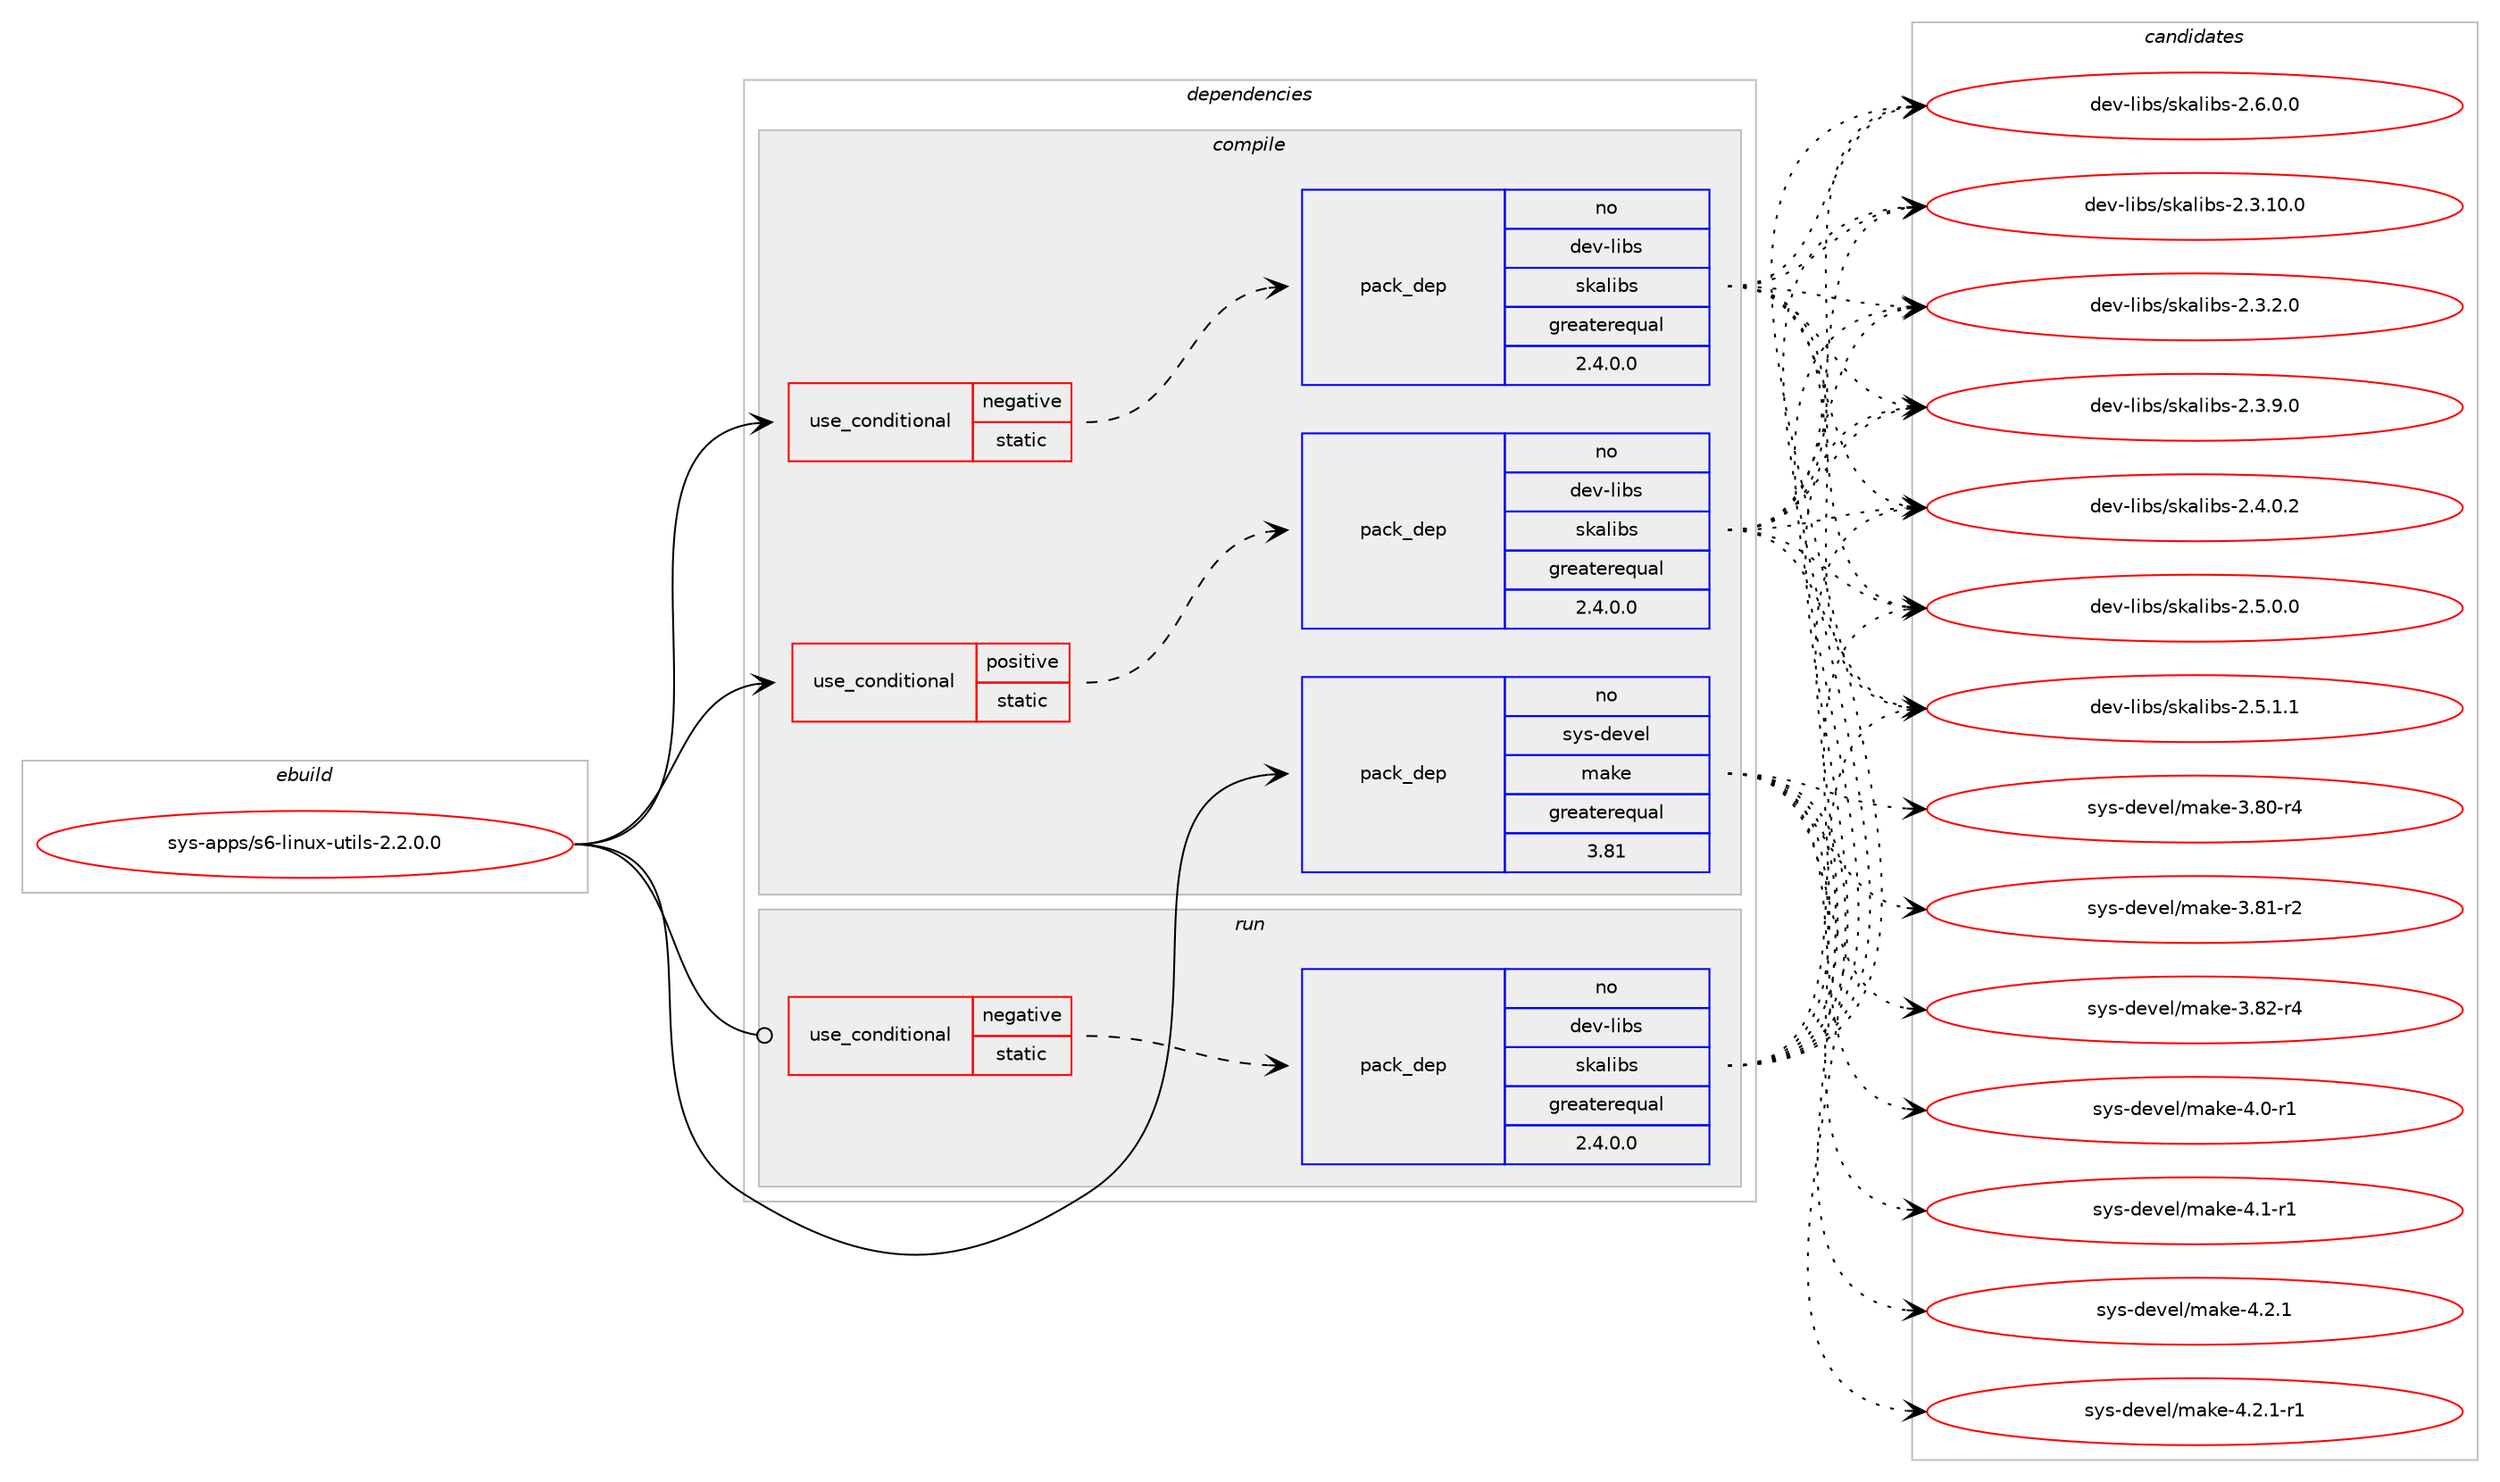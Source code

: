 digraph prolog {

# *************
# Graph options
# *************

newrank=true;
concentrate=true;
compound=true;
graph [rankdir=LR,fontname=Helvetica,fontsize=10,ranksep=1.5];#, ranksep=2.5, nodesep=0.2];
edge  [arrowhead=vee];
node  [fontname=Helvetica,fontsize=10];

# **********
# The ebuild
# **********

subgraph cluster_leftcol {
color=gray;
rank=same;
label=<<i>ebuild</i>>;
id [label="sys-apps/s6-linux-utils-2.2.0.0", color=red, width=4, href="../sys-apps/s6-linux-utils-2.2.0.0.svg"];
}

# ****************
# The dependencies
# ****************

subgraph cluster_midcol {
color=gray;
label=<<i>dependencies</i>>;
subgraph cluster_compile {
fillcolor="#eeeeee";
style=filled;
label=<<i>compile</i>>;
subgraph cond113865 {
dependency472423 [label=<<TABLE BORDER="0" CELLBORDER="1" CELLSPACING="0" CELLPADDING="4"><TR><TD ROWSPAN="3" CELLPADDING="10">use_conditional</TD></TR><TR><TD>negative</TD></TR><TR><TD>static</TD></TR></TABLE>>, shape=none, color=red];
subgraph pack350405 {
dependency472424 [label=<<TABLE BORDER="0" CELLBORDER="1" CELLSPACING="0" CELLPADDING="4" WIDTH="220"><TR><TD ROWSPAN="6" CELLPADDING="30">pack_dep</TD></TR><TR><TD WIDTH="110">no</TD></TR><TR><TD>dev-libs</TD></TR><TR><TD>skalibs</TD></TR><TR><TD>greaterequal</TD></TR><TR><TD>2.4.0.0</TD></TR></TABLE>>, shape=none, color=blue];
}
dependency472423:e -> dependency472424:w [weight=20,style="dashed",arrowhead="vee"];
}
id:e -> dependency472423:w [weight=20,style="solid",arrowhead="vee"];
subgraph cond113866 {
dependency472425 [label=<<TABLE BORDER="0" CELLBORDER="1" CELLSPACING="0" CELLPADDING="4"><TR><TD ROWSPAN="3" CELLPADDING="10">use_conditional</TD></TR><TR><TD>positive</TD></TR><TR><TD>static</TD></TR></TABLE>>, shape=none, color=red];
subgraph pack350406 {
dependency472426 [label=<<TABLE BORDER="0" CELLBORDER="1" CELLSPACING="0" CELLPADDING="4" WIDTH="220"><TR><TD ROWSPAN="6" CELLPADDING="30">pack_dep</TD></TR><TR><TD WIDTH="110">no</TD></TR><TR><TD>dev-libs</TD></TR><TR><TD>skalibs</TD></TR><TR><TD>greaterequal</TD></TR><TR><TD>2.4.0.0</TD></TR></TABLE>>, shape=none, color=blue];
}
dependency472425:e -> dependency472426:w [weight=20,style="dashed",arrowhead="vee"];
}
id:e -> dependency472425:w [weight=20,style="solid",arrowhead="vee"];
subgraph pack350407 {
dependency472427 [label=<<TABLE BORDER="0" CELLBORDER="1" CELLSPACING="0" CELLPADDING="4" WIDTH="220"><TR><TD ROWSPAN="6" CELLPADDING="30">pack_dep</TD></TR><TR><TD WIDTH="110">no</TD></TR><TR><TD>sys-devel</TD></TR><TR><TD>make</TD></TR><TR><TD>greaterequal</TD></TR><TR><TD>3.81</TD></TR></TABLE>>, shape=none, color=blue];
}
id:e -> dependency472427:w [weight=20,style="solid",arrowhead="vee"];
}
subgraph cluster_compileandrun {
fillcolor="#eeeeee";
style=filled;
label=<<i>compile and run</i>>;
}
subgraph cluster_run {
fillcolor="#eeeeee";
style=filled;
label=<<i>run</i>>;
subgraph cond113867 {
dependency472428 [label=<<TABLE BORDER="0" CELLBORDER="1" CELLSPACING="0" CELLPADDING="4"><TR><TD ROWSPAN="3" CELLPADDING="10">use_conditional</TD></TR><TR><TD>negative</TD></TR><TR><TD>static</TD></TR></TABLE>>, shape=none, color=red];
subgraph pack350408 {
dependency472429 [label=<<TABLE BORDER="0" CELLBORDER="1" CELLSPACING="0" CELLPADDING="4" WIDTH="220"><TR><TD ROWSPAN="6" CELLPADDING="30">pack_dep</TD></TR><TR><TD WIDTH="110">no</TD></TR><TR><TD>dev-libs</TD></TR><TR><TD>skalibs</TD></TR><TR><TD>greaterequal</TD></TR><TR><TD>2.4.0.0</TD></TR></TABLE>>, shape=none, color=blue];
}
dependency472428:e -> dependency472429:w [weight=20,style="dashed",arrowhead="vee"];
}
id:e -> dependency472428:w [weight=20,style="solid",arrowhead="odot"];
}
}

# **************
# The candidates
# **************

subgraph cluster_choices {
rank=same;
color=gray;
label=<<i>candidates</i>>;

subgraph choice350405 {
color=black;
nodesep=1;
choice1001011184510810598115471151079710810598115455046514649484648 [label="dev-libs/skalibs-2.3.10.0", color=red, width=4,href="../dev-libs/skalibs-2.3.10.0.svg"];
choice10010111845108105981154711510797108105981154550465146504648 [label="dev-libs/skalibs-2.3.2.0", color=red, width=4,href="../dev-libs/skalibs-2.3.2.0.svg"];
choice10010111845108105981154711510797108105981154550465146574648 [label="dev-libs/skalibs-2.3.9.0", color=red, width=4,href="../dev-libs/skalibs-2.3.9.0.svg"];
choice10010111845108105981154711510797108105981154550465246484650 [label="dev-libs/skalibs-2.4.0.2", color=red, width=4,href="../dev-libs/skalibs-2.4.0.2.svg"];
choice10010111845108105981154711510797108105981154550465346484648 [label="dev-libs/skalibs-2.5.0.0", color=red, width=4,href="../dev-libs/skalibs-2.5.0.0.svg"];
choice10010111845108105981154711510797108105981154550465346494649 [label="dev-libs/skalibs-2.5.1.1", color=red, width=4,href="../dev-libs/skalibs-2.5.1.1.svg"];
choice10010111845108105981154711510797108105981154550465446484648 [label="dev-libs/skalibs-2.6.0.0", color=red, width=4,href="../dev-libs/skalibs-2.6.0.0.svg"];
dependency472424:e -> choice1001011184510810598115471151079710810598115455046514649484648:w [style=dotted,weight="100"];
dependency472424:e -> choice10010111845108105981154711510797108105981154550465146504648:w [style=dotted,weight="100"];
dependency472424:e -> choice10010111845108105981154711510797108105981154550465146574648:w [style=dotted,weight="100"];
dependency472424:e -> choice10010111845108105981154711510797108105981154550465246484650:w [style=dotted,weight="100"];
dependency472424:e -> choice10010111845108105981154711510797108105981154550465346484648:w [style=dotted,weight="100"];
dependency472424:e -> choice10010111845108105981154711510797108105981154550465346494649:w [style=dotted,weight="100"];
dependency472424:e -> choice10010111845108105981154711510797108105981154550465446484648:w [style=dotted,weight="100"];
}
subgraph choice350406 {
color=black;
nodesep=1;
choice1001011184510810598115471151079710810598115455046514649484648 [label="dev-libs/skalibs-2.3.10.0", color=red, width=4,href="../dev-libs/skalibs-2.3.10.0.svg"];
choice10010111845108105981154711510797108105981154550465146504648 [label="dev-libs/skalibs-2.3.2.0", color=red, width=4,href="../dev-libs/skalibs-2.3.2.0.svg"];
choice10010111845108105981154711510797108105981154550465146574648 [label="dev-libs/skalibs-2.3.9.0", color=red, width=4,href="../dev-libs/skalibs-2.3.9.0.svg"];
choice10010111845108105981154711510797108105981154550465246484650 [label="dev-libs/skalibs-2.4.0.2", color=red, width=4,href="../dev-libs/skalibs-2.4.0.2.svg"];
choice10010111845108105981154711510797108105981154550465346484648 [label="dev-libs/skalibs-2.5.0.0", color=red, width=4,href="../dev-libs/skalibs-2.5.0.0.svg"];
choice10010111845108105981154711510797108105981154550465346494649 [label="dev-libs/skalibs-2.5.1.1", color=red, width=4,href="../dev-libs/skalibs-2.5.1.1.svg"];
choice10010111845108105981154711510797108105981154550465446484648 [label="dev-libs/skalibs-2.6.0.0", color=red, width=4,href="../dev-libs/skalibs-2.6.0.0.svg"];
dependency472426:e -> choice1001011184510810598115471151079710810598115455046514649484648:w [style=dotted,weight="100"];
dependency472426:e -> choice10010111845108105981154711510797108105981154550465146504648:w [style=dotted,weight="100"];
dependency472426:e -> choice10010111845108105981154711510797108105981154550465146574648:w [style=dotted,weight="100"];
dependency472426:e -> choice10010111845108105981154711510797108105981154550465246484650:w [style=dotted,weight="100"];
dependency472426:e -> choice10010111845108105981154711510797108105981154550465346484648:w [style=dotted,weight="100"];
dependency472426:e -> choice10010111845108105981154711510797108105981154550465346494649:w [style=dotted,weight="100"];
dependency472426:e -> choice10010111845108105981154711510797108105981154550465446484648:w [style=dotted,weight="100"];
}
subgraph choice350407 {
color=black;
nodesep=1;
choice11512111545100101118101108471099710710145514656484511452 [label="sys-devel/make-3.80-r4", color=red, width=4,href="../sys-devel/make-3.80-r4.svg"];
choice11512111545100101118101108471099710710145514656494511450 [label="sys-devel/make-3.81-r2", color=red, width=4,href="../sys-devel/make-3.81-r2.svg"];
choice11512111545100101118101108471099710710145514656504511452 [label="sys-devel/make-3.82-r4", color=red, width=4,href="../sys-devel/make-3.82-r4.svg"];
choice115121115451001011181011084710997107101455246484511449 [label="sys-devel/make-4.0-r1", color=red, width=4,href="../sys-devel/make-4.0-r1.svg"];
choice115121115451001011181011084710997107101455246494511449 [label="sys-devel/make-4.1-r1", color=red, width=4,href="../sys-devel/make-4.1-r1.svg"];
choice115121115451001011181011084710997107101455246504649 [label="sys-devel/make-4.2.1", color=red, width=4,href="../sys-devel/make-4.2.1.svg"];
choice1151211154510010111810110847109971071014552465046494511449 [label="sys-devel/make-4.2.1-r1", color=red, width=4,href="../sys-devel/make-4.2.1-r1.svg"];
dependency472427:e -> choice11512111545100101118101108471099710710145514656484511452:w [style=dotted,weight="100"];
dependency472427:e -> choice11512111545100101118101108471099710710145514656494511450:w [style=dotted,weight="100"];
dependency472427:e -> choice11512111545100101118101108471099710710145514656504511452:w [style=dotted,weight="100"];
dependency472427:e -> choice115121115451001011181011084710997107101455246484511449:w [style=dotted,weight="100"];
dependency472427:e -> choice115121115451001011181011084710997107101455246494511449:w [style=dotted,weight="100"];
dependency472427:e -> choice115121115451001011181011084710997107101455246504649:w [style=dotted,weight="100"];
dependency472427:e -> choice1151211154510010111810110847109971071014552465046494511449:w [style=dotted,weight="100"];
}
subgraph choice350408 {
color=black;
nodesep=1;
choice1001011184510810598115471151079710810598115455046514649484648 [label="dev-libs/skalibs-2.3.10.0", color=red, width=4,href="../dev-libs/skalibs-2.3.10.0.svg"];
choice10010111845108105981154711510797108105981154550465146504648 [label="dev-libs/skalibs-2.3.2.0", color=red, width=4,href="../dev-libs/skalibs-2.3.2.0.svg"];
choice10010111845108105981154711510797108105981154550465146574648 [label="dev-libs/skalibs-2.3.9.0", color=red, width=4,href="../dev-libs/skalibs-2.3.9.0.svg"];
choice10010111845108105981154711510797108105981154550465246484650 [label="dev-libs/skalibs-2.4.0.2", color=red, width=4,href="../dev-libs/skalibs-2.4.0.2.svg"];
choice10010111845108105981154711510797108105981154550465346484648 [label="dev-libs/skalibs-2.5.0.0", color=red, width=4,href="../dev-libs/skalibs-2.5.0.0.svg"];
choice10010111845108105981154711510797108105981154550465346494649 [label="dev-libs/skalibs-2.5.1.1", color=red, width=4,href="../dev-libs/skalibs-2.5.1.1.svg"];
choice10010111845108105981154711510797108105981154550465446484648 [label="dev-libs/skalibs-2.6.0.0", color=red, width=4,href="../dev-libs/skalibs-2.6.0.0.svg"];
dependency472429:e -> choice1001011184510810598115471151079710810598115455046514649484648:w [style=dotted,weight="100"];
dependency472429:e -> choice10010111845108105981154711510797108105981154550465146504648:w [style=dotted,weight="100"];
dependency472429:e -> choice10010111845108105981154711510797108105981154550465146574648:w [style=dotted,weight="100"];
dependency472429:e -> choice10010111845108105981154711510797108105981154550465246484650:w [style=dotted,weight="100"];
dependency472429:e -> choice10010111845108105981154711510797108105981154550465346484648:w [style=dotted,weight="100"];
dependency472429:e -> choice10010111845108105981154711510797108105981154550465346494649:w [style=dotted,weight="100"];
dependency472429:e -> choice10010111845108105981154711510797108105981154550465446484648:w [style=dotted,weight="100"];
}
}

}
